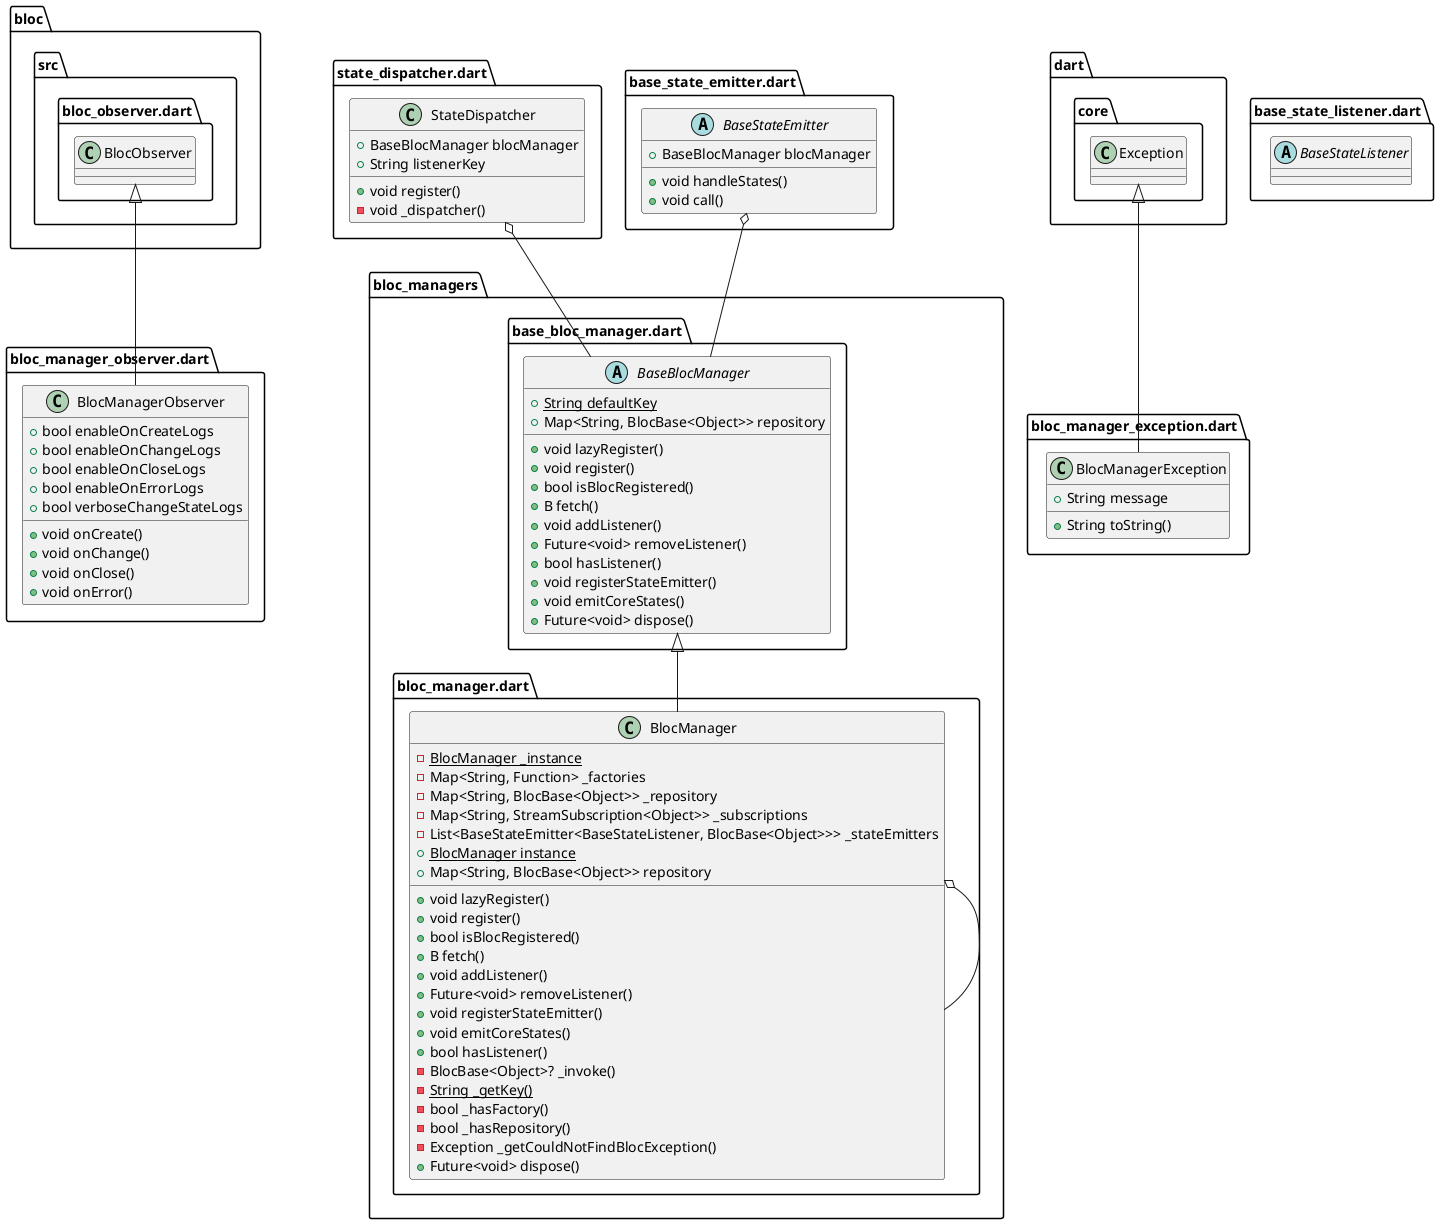@startuml
set namespaceSeparator ::

class "bloc_manager_observer.dart::BlocManagerObserver" {
  +bool enableOnCreateLogs
  +bool enableOnChangeLogs
  +bool enableOnCloseLogs
  +bool enableOnErrorLogs
  +bool verboseChangeStateLogs
  +void onCreate()
  +void onChange()
  +void onClose()
  +void onError()
}

"bloc::src::bloc_observer.dart::BlocObserver" <|-- "bloc_manager_observer.dart::BlocManagerObserver"

abstract class "bloc_managers::base_bloc_manager.dart::BaseBlocManager" {
  {static} +String defaultKey
  +Map<String, BlocBase<Object>> repository
  +void lazyRegister()
  +void register()
  +bool isBlocRegistered()
  +B fetch()
  +void addListener()
  +Future<void> removeListener()
  +bool hasListener()
  +void registerStateEmitter()
  +void emitCoreStates()
  +Future<void> dispose()
}

class "bloc_managers::bloc_manager.dart::BlocManager" {
  {static} -BlocManager _instance
  -Map<String, Function> _factories
  -Map<String, BlocBase<Object>> _repository
  -Map<String, StreamSubscription<Object>> _subscriptions
  -List<BaseStateEmitter<BaseStateListener, BlocBase<Object>>> _stateEmitters
  {static} +BlocManager instance
  +Map<String, BlocBase<Object>> repository
  +void lazyRegister()
  +void register()
  +bool isBlocRegistered()
  +B fetch()
  +void addListener()
  +Future<void> removeListener()
  +void registerStateEmitter()
  +void emitCoreStates()
  +bool hasListener()
  -BlocBase<Object>? _invoke()
  {static} -String _getKey()
  -bool _hasFactory()
  -bool _hasRepository()
  -Exception _getCouldNotFindBlocException()
  +Future<void> dispose()
}

"bloc_managers::bloc_manager.dart::BlocManager" o-- "bloc_managers::bloc_manager.dart::BlocManager"
"bloc_managers::base_bloc_manager.dart::BaseBlocManager" <|-- "bloc_managers::bloc_manager.dart::BlocManager"

class "bloc_manager_exception.dart::BlocManagerException" {
  +String message
  +String toString()
}

"dart::core::Exception" <|-- "bloc_manager_exception.dart::BlocManagerException"

class "state_dispatcher.dart::StateDispatcher" {
  +BaseBlocManager blocManager
  +String listenerKey
  +void register()
  -void _dispatcher()
}

"state_dispatcher.dart::StateDispatcher" o-- "bloc_managers::base_bloc_manager.dart::BaseBlocManager"

abstract class "base_state_listener.dart::BaseStateListener" {
}

abstract class "base_state_emitter.dart::BaseStateEmitter" {
  +BaseBlocManager blocManager
  +void handleStates()
  +void call()
}

"base_state_emitter.dart::BaseStateEmitter" o-- "bloc_managers::base_bloc_manager.dart::BaseBlocManager"

@enduml
